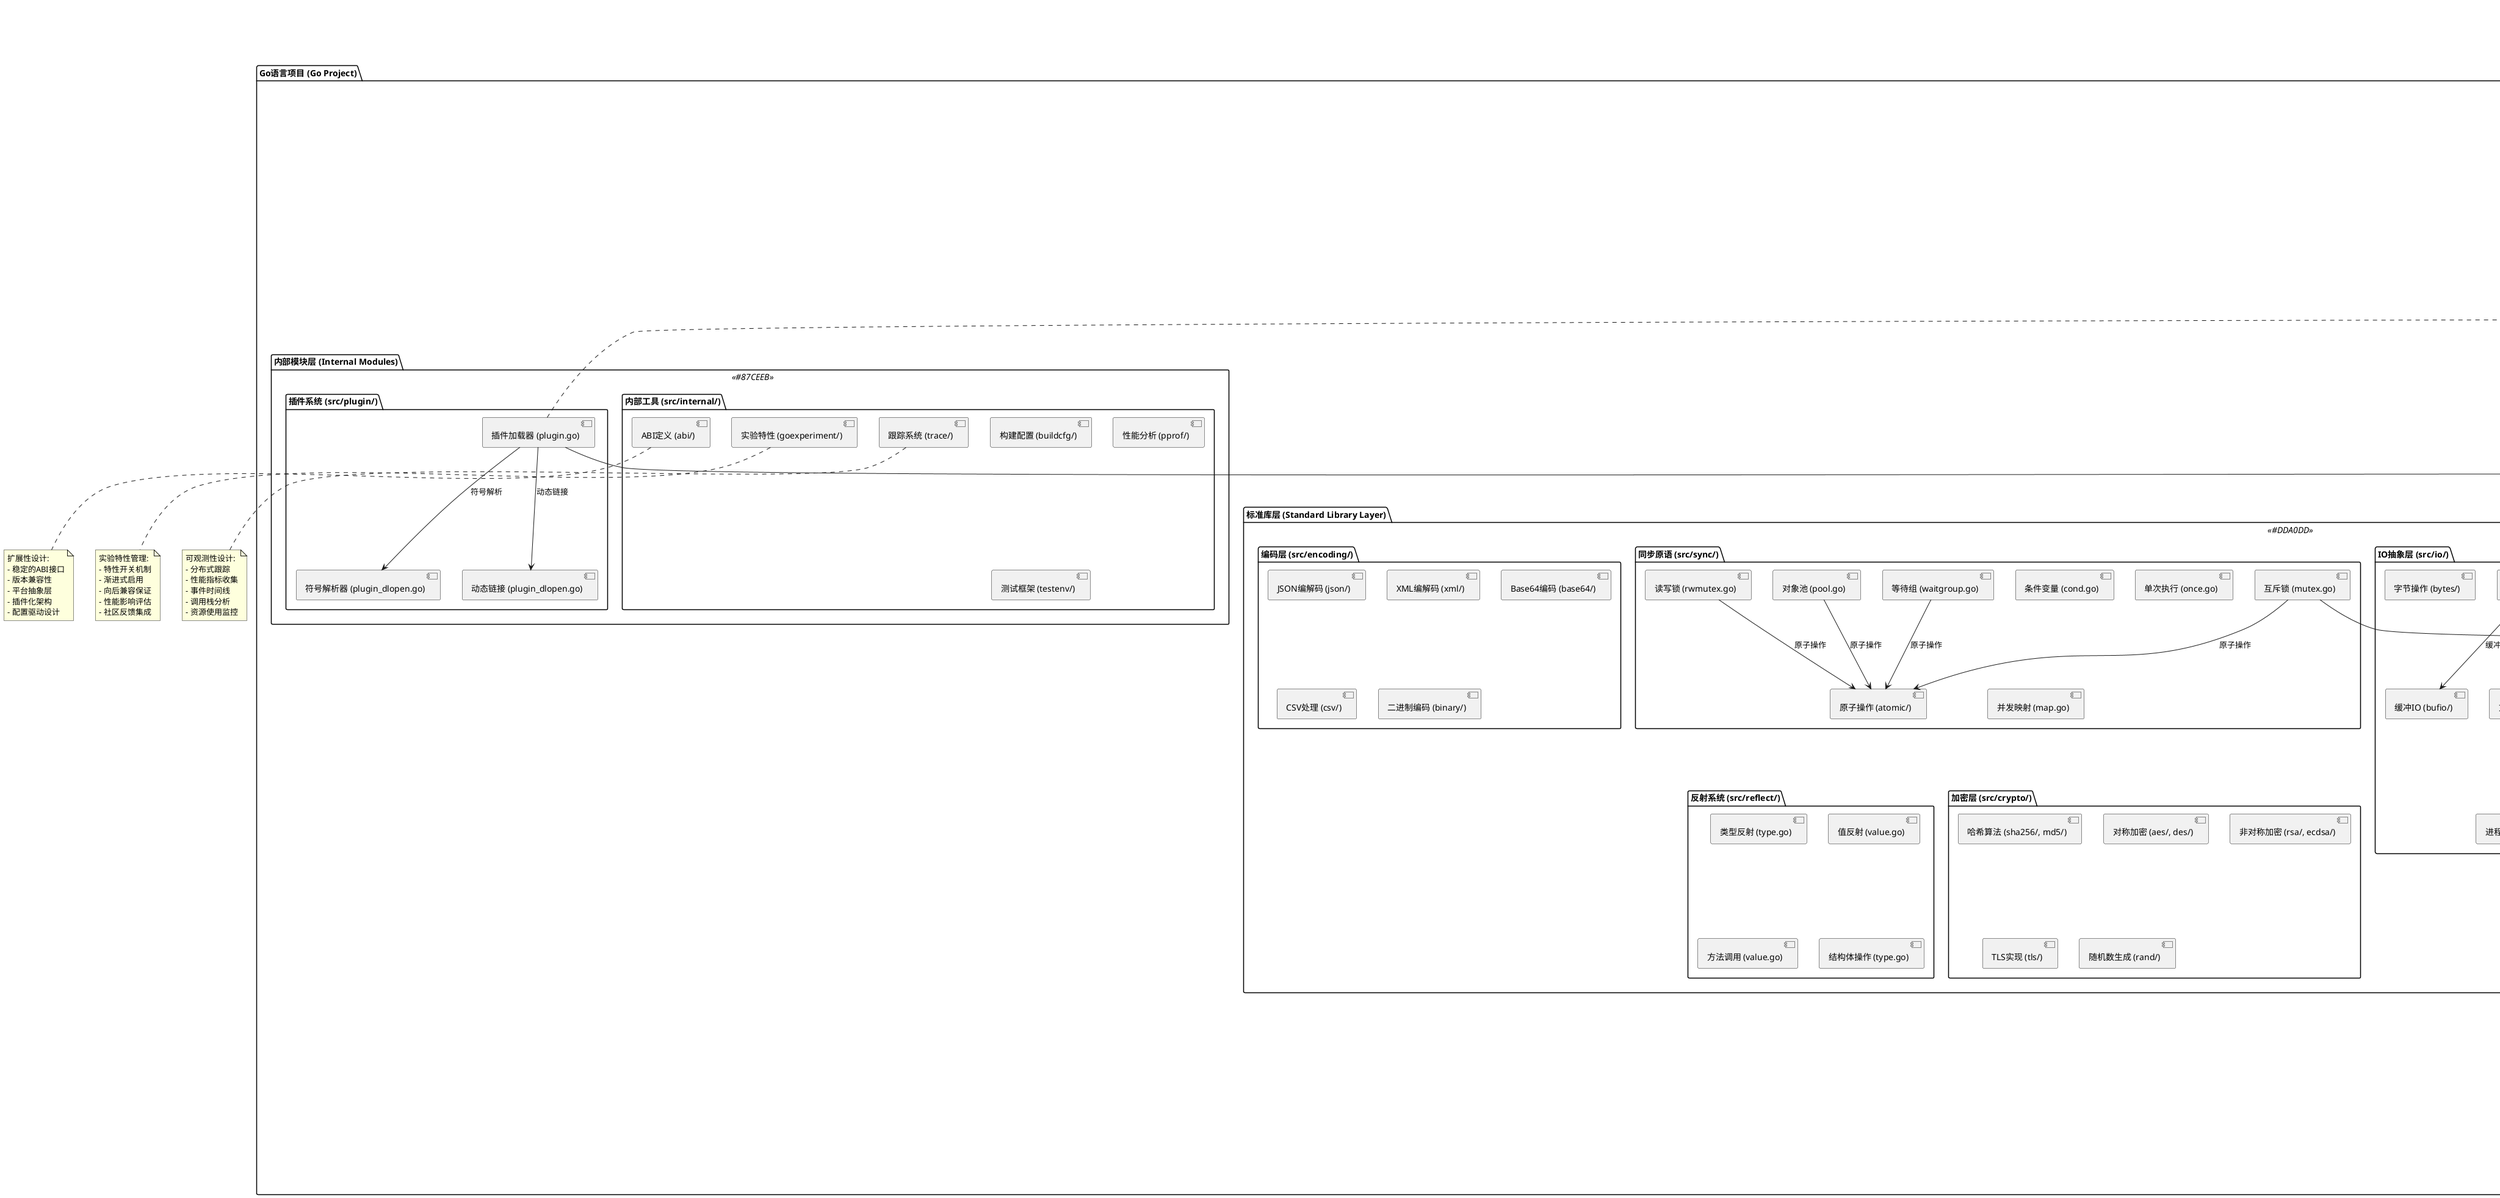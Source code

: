 @startuml Go语言项目全面系统架构图

!define FACTORY_COLOR #FFE4B5
!define OBSERVER_COLOR #E6E6FA
!define STRATEGY_COLOR #F0E68C
!define ADAPTER_COLOR #DDA0DD
!define SINGLETON_COLOR #98FB98
!define TEMPLATE_COLOR #FFA07A
!define DECORATOR_COLOR #87CEEB
!define COMMAND_COLOR #F5DEB3

title Go语言项目全面系统架构图

package "Go语言项目 (Go Project)" {
  
  package "工具链层 (Toolchain Layer)" <<COMMAND_COLOR>> {
    package "命令行工具 (src/cmd/)" {
      [go命令 (src/cmd/go/)] as GoCmd
      [编译器 (src/cmd/compile/)] as Compiler
      [链接器 (src/cmd/link/)] as Linker
      [汇编器 (src/cmd/asm/)] as Assembler
      [格式化工具 (src/cmd/gofmt/)] as Fmt
      [静态分析 (src/cmd/vet/)] as Vet
      [文档工具 (src/cmd/doc/)] as Doc
      [测试工具 (src/cmd/go/test)] as Test
    }
    
    package "编译器内部 (src/cmd/compile/internal/)" <<FACTORY_COLOR>> {
      [词法分析器 (syntax/scanner.go)] as Lexer
      [语法分析器 (syntax/parser.go)] as Parser
      [类型检查器 (types2/)] as TypeChecker
      [中间表示 (ir/)] as IR
      [SSA生成器 (ssa/)] as SSAGen
      [代码生成器 (gen/)] as CodeGen
      [内联优化 (inline/)] as Inliner
      [逃逸分析 (escape/)] as EscapeAnalyzer
      [优化器 (opt/)] as Optimizer
    }
    
    package "链接器内部 (src/cmd/link/internal/)" <<STRATEGY_COLOR>> {
      [符号处理器 (sym/)] as SymProcessor
      [目标文件加载器 (loader/)] as ObjLoader
      [重定位处理器 (ld/reloc.go)] as Relocator
      [可执行文件生成器 (ld/outbuf.go)] as ExeGenerator
      [调试信息处理 (dwarf/)] as DwarfProcessor
    }
  }
  
  package "运行时层 (Runtime Layer)" <<SINGLETON_COLOR>> {
    package "核心运行时 (src/runtime/)" {
      [运行时入口 (rt0_*.s, asm_*.s)] as RuntimeEntry
      [调度器 (proc.go)] as Scheduler
      [内存分配器 (malloc.go)] as MemAllocator
      [垃圾回收器 (mgc.go)] as GarbageCollector
      [栈管理器 (stack.go)] as StackManager
      [类型系统 (type.go)] as TypeSystem
      [信号处理器 (signal_*.go)] as SignalHandler
      [网络轮询器 (netpoll_*.go)] as NetPoller
    }
    
    package "内存管理 (Memory Management)" <<TEMPLATE_COLOR>> {
      [堆管理器 (mheap.go)] as HeapManager
      [写屏障 (mbarrier.go)] as WriteBarrier
      [标记清除 (mgcsweep.go)] as MarkSweep
      [内存回收 (mgcscavenge.go)] as Scavenger
      [对象分配 (malloc.go)] as ObjectAllocator
      [大对象分配 (mheap.go)] as LargeObjectAllocator
    }
    
    package "并发原语 (Concurrency Primitives)" <<OBSERVER_COLOR>> {
      [Goroutine管理 (proc.go)] as GoroutineManager
      [Channel实现 (chan.go)] as ChannelImpl
      [Select实现 (select.go)] as SelectImpl
      [信号量 (sema.go)] as Semaphore
      [定时器 (time.go)] as Timer
      [协程池 (proc.go)] as GoroutinePool
    }
  }
  
  package "标准库层 (Standard Library Layer)" <<ADAPTER_COLOR>> {
    package "IO抽象层 (src/io/)" {
      [IO接口 (io.go)] as IOInterface
      [缓冲IO (bufio/)] as BufferedIO
      [字节操作 (bytes/)] as ByteOps
      [文件系统 (os/)] as FileSystem
      [进程执行 (os/exec/)] as ProcessExec
    }
    
    package "网络层 (src/net/)" {
      [网络接口 (net.go)] as NetInterface
      [TCP实现 (tcpsock.go)] as TCPImpl
      [UDP实现 (udpsock.go)] as UDPImpl
      [HTTP服务器 (http/server.go)] as HTTPServer
      [HTTP客户端 (http/client.go)] as HTTPClient
      [DNS解析器 (dnsclient.go)] as DNSResolver
    }
    
    package "同步原语 (src/sync/)" {
      [互斥锁 (mutex.go)] as Mutex
      [读写锁 (rwmutex.go)] as RWMutex
      [等待组 (waitgroup.go)] as WaitGroup
      [条件变量 (cond.go)] as Condition
      [单次执行 (once.go)] as Once
      [对象池 (pool.go)] as Pool
      [并发映射 (map.go)] as ConcurrentMap
      [原子操作 (atomic/)] as AtomicOps
    }
    
    package "编码层 (src/encoding/)" {
      [JSON编解码 (json/)] as JSONCodec
      [XML编解码 (xml/)] as XMLCodec
      [Base64编码 (base64/)] as Base64Codec
      [CSV处理 (csv/)] as CSVProcessor
      [二进制编码 (binary/)] as BinaryCodec
    }
    
    package "加密层 (src/crypto/)" {
      [哈希算法 (sha256/, md5/)] as HashAlgorithms
      [对称加密 (aes/, des/)] as SymmetricCrypto
      [非对称加密 (rsa/, ecdsa/)] as AsymmetricCrypto
      [TLS实现 (tls/)] as TLSImpl
      [随机数生成 (rand/)] as RandomGenerator
    }
    
    package "反射系统 (src/reflect/)" {
      [类型反射 (type.go)] as TypeReflection
      [值反射 (value.go)] as ValueReflection
      [方法调用 (value.go)] as MethodInvocation
      [结构体操作 (type.go)] as StructOps
    }
  }
  
  package "内部模块层 (Internal Modules)" <<DECORATOR_COLOR>> {
    package "内部工具 (src/internal/)" {
      [ABI定义 (abi/)] as ABIDefinition
      [构建配置 (buildcfg/)] as BuildConfig
      [实验特性 (goexperiment/)] as ExperimentalFeatures
      [跟踪系统 (trace/)] as TraceSystem
      [性能分析 (pprof/)] as ProfilingSystem
      [测试框架 (testenv/)] as TestFramework
    }
    
    package "插件系统 (src/plugin/)" {
      [插件加载器 (plugin.go)] as PluginLoader
      [符号解析器 (plugin_dlopen.go)] as SymbolResolver
      [动态链接 (plugin_dlopen.go)] as DynamicLinker
    }
  }
}

' 工具链内部关系
GoCmd --> Compiler : 调用编译
GoCmd --> Linker : 调用链接
GoCmd --> Assembler : 调用汇编
GoCmd --> Fmt : 调用格式化
GoCmd --> Vet : 调用静态分析
GoCmd --> Test : 调用测试

Compiler --> Lexer : 词法分析
Lexer --> Parser : 语法分析
Parser --> TypeChecker : 类型检查
TypeChecker --> IR : 生成中间表示
IR --> SSAGen : 生成SSA
SSAGen --> CodeGen : 代码生成
IR --> Inliner : 内联优化
IR --> EscapeAnalyzer : 逃逸分析
SSAGen --> Optimizer : 优化

Linker --> SymProcessor : 符号处理
Linker --> ObjLoader : 加载目标文件
Linker --> Relocator : 重定位
Linker --> ExeGenerator : 生成可执行文件
Linker --> DwarfProcessor : 调试信息

' 运行时内部关系
RuntimeEntry --> Scheduler : 启动调度器
Scheduler --> GoroutineManager : 管理协程
Scheduler --> MemAllocator : 内存分配
MemAllocator --> HeapManager : 堆管理
MemAllocator --> ObjectAllocator : 对象分配
GarbageCollector --> WriteBarrier : 写屏障
GarbageCollector --> MarkSweep : 标记清除
GarbageCollector --> Scavenger : 内存回收

Scheduler --> NetPoller : 网络轮询
NetPoller --> SignalHandler : 信号处理
GoroutineManager --> ChannelImpl : 通道通信
GoroutineManager --> SelectImpl : 选择操作
GoroutineManager --> Semaphore : 信号量同步

' 标准库关系
IOInterface --> BufferedIO : 缓冲实现
IOInterface --> FileSystem : 文件系统实现
FileSystem --> ProcessExec : 进程执行

NetInterface --> TCPImpl : TCP实现
NetInterface --> UDPImpl : UDP实现
NetInterface --> HTTPServer : HTTP服务
NetInterface --> HTTPClient : HTTP客户端
NetInterface --> DNSResolver : DNS解析

Mutex --> AtomicOps : 原子操作
RWMutex --> AtomicOps : 原子操作
WaitGroup --> AtomicOps : 原子操作
Pool --> AtomicOps : 原子操作

' 跨层关系
Compiler --> TypeSystem : 类型信息
Linker --> RuntimeEntry : 链接运行时
HTTPServer --> NetPoller : 网络IO
HTTPClient --> NetPoller : 网络IO
Mutex --> Scheduler : 调度集成
ChannelImpl --> Scheduler : 调度集成

' 插件系统关系
PluginLoader --> SymbolResolver : 符号解析
PluginLoader --> DynamicLinker : 动态链接
PluginLoader --> TypeSystem : 类型检查

note right of GoCmd
  命令模式实现:
  - 统一的命令接口
  - 可扩展的子命令
  - 参数解析和验证
  - 错误处理和报告
end note

note right of Compiler
  工厂模式应用:
  - 词法分析器工厂
  - 语法分析器工厂
  - 代码生成器工厂
  - 平台特定实现工厂
end note

note right of Scheduler
  单例模式实现:
  - 全局调度器实例
  - 线程安全访问
  - 资源统一管理
  - 状态一致性保证
end note

note right of NetPoller
  观察者模式应用:
  - 事件通知机制
  - IO就绪通知
  - 异步事件处理
  - 回调函数管理
end note

note right of TypeChecker
  策略模式实现:
  - 多种类型检查策略
  - 泛型类型推导
  - 接口实现检查
  - 类型转换规则
end note

note right of IOInterface
  适配器模式应用:
  - 统一IO接口
  - 不同实现适配
  - 兼容性保证
  - 接口转换
end note

note right of CodeGen
  模板方法模式:
  - 代码生成模板
  - 平台特定实现
  - 优化策略模板
  - 指令选择模板
end note

note right of PluginLoader
  装饰器模式实现:
  - 功能动态扩展
  - 插件包装器
  - 接口增强
  - 运行时装饰
end note

' 性能优化策略标注
note top of GarbageCollector
  性能优化策略:
  - 并发标记清除
  - 写屏障优化
  - 增量回收
  - 低延迟设计
  - 三色标记算法
end note

note top of Scheduler
  调度器优化:
  - 工作窃取算法
  - M:N线程模型
  - 协作式抢占
  - 系统调用优化
  - NUMA感知调度
end note

note top of MemAllocator
  内存分配优化:
  - 分级分配策略
  - 本地缓存机制
  - 大对象直接分配
  - 内存池复用
  - 零拷贝优化
end note

note top of NetPoller
  网络IO优化:
  - 基于epoll/kqueue
  - 边缘触发模式
  - 批量事件处理
  - 零拷贝网络IO
  - 连接池管理
end note

note top of ChannelImpl
  通道优化:
  - 无锁快速路径
  - 批量传输优化
  - 内存屏障最小化
  - 缓存友好设计
  - 死锁检测
end note

' 扩展性设计标注
note bottom of ABIDefinition
  扩展性设计:
  - 稳定的ABI接口
  - 版本兼容性
  - 平台抽象层
  - 插件化架构
  - 配置驱动设计
end note

note bottom of ExperimentalFeatures
  实验特性管理:
  - 特性开关机制
  - 渐进式启用
  - 向后兼容保证
  - 性能影响评估
  - 社区反馈集成
end note

note bottom of TraceSystem
  可观测性设计:
  - 分布式跟踪
  - 性能指标收集
  - 事件时间线
  - 调用栈分析
  - 资源使用监控
end note

' 架构决策说明
note as ArchDecisions
  关键架构决策:

  1. **编译时优化 vs 运行时灵活性**
     - 静态编译提供性能优势
     - 运行时反射保持灵活性
     - 接口动态分发平衡两者

  2. **内存管理策略**
     - 垃圾回收 vs 手动管理
     - 并发回收减少停顿
     - 分代假设优化年轻对象

  3. **并发模型选择**
     - CSP模型 vs 共享内存
     - Goroutine轻量级线程
     - Channel通信避免竞态

  4. **类型系统设计**
     - 静态类型 + 接口多态
     - 结构化类型 vs 名义类型
     - 泛型延迟引入保持简洁

  5. **标准库组织**
     - 最小化依赖
     - 接口优先设计
     - 组合优于继承
end note

@enduml
